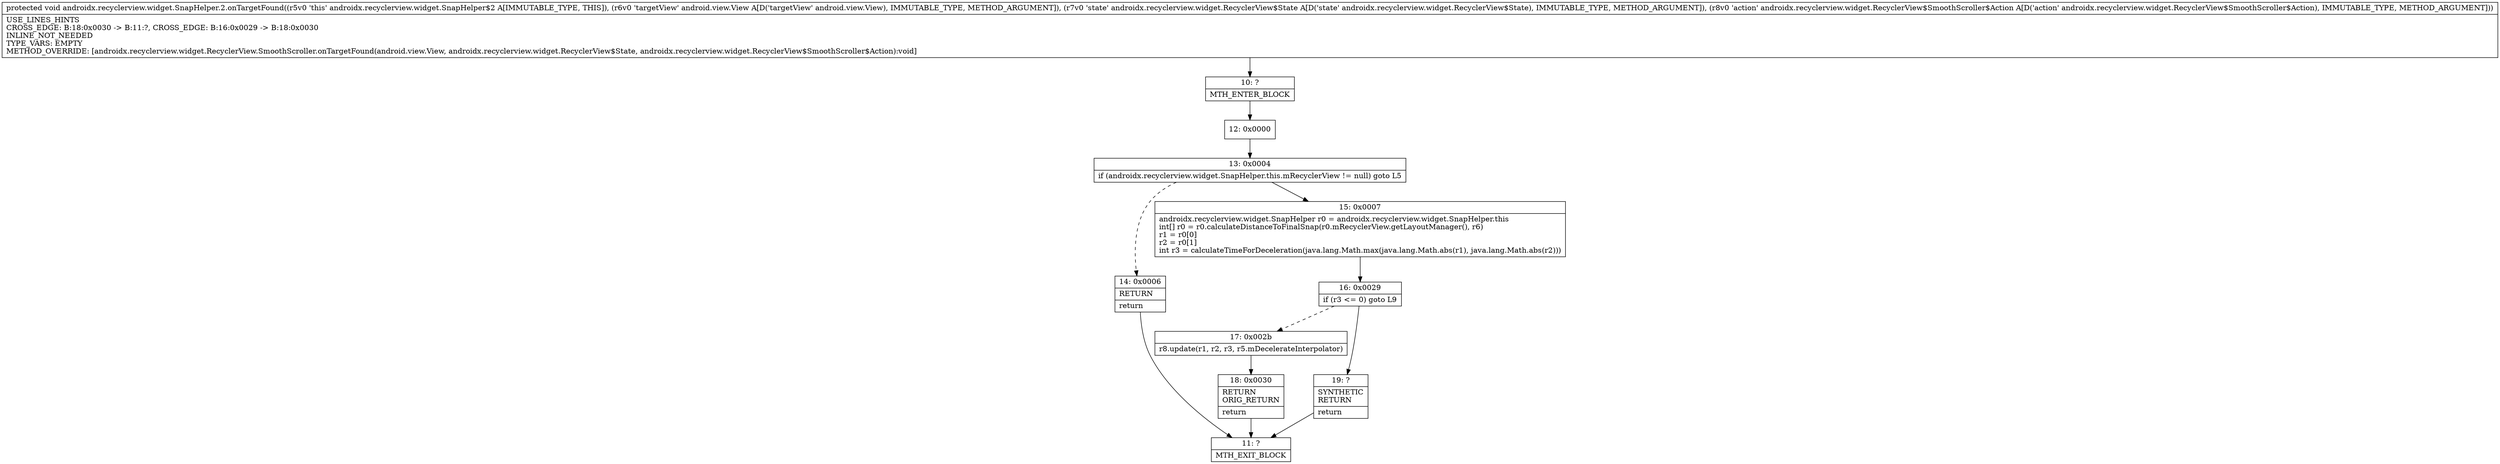 digraph "CFG forandroidx.recyclerview.widget.SnapHelper.2.onTargetFound(Landroid\/view\/View;Landroidx\/recyclerview\/widget\/RecyclerView$State;Landroidx\/recyclerview\/widget\/RecyclerView$SmoothScroller$Action;)V" {
Node_10 [shape=record,label="{10\:\ ?|MTH_ENTER_BLOCK\l}"];
Node_12 [shape=record,label="{12\:\ 0x0000}"];
Node_13 [shape=record,label="{13\:\ 0x0004|if (androidx.recyclerview.widget.SnapHelper.this.mRecyclerView != null) goto L5\l}"];
Node_14 [shape=record,label="{14\:\ 0x0006|RETURN\l|return\l}"];
Node_11 [shape=record,label="{11\:\ ?|MTH_EXIT_BLOCK\l}"];
Node_15 [shape=record,label="{15\:\ 0x0007|androidx.recyclerview.widget.SnapHelper r0 = androidx.recyclerview.widget.SnapHelper.this\lint[] r0 = r0.calculateDistanceToFinalSnap(r0.mRecyclerView.getLayoutManager(), r6)\lr1 = r0[0]\lr2 = r0[1]\lint r3 = calculateTimeForDeceleration(java.lang.Math.max(java.lang.Math.abs(r1), java.lang.Math.abs(r2)))\l}"];
Node_16 [shape=record,label="{16\:\ 0x0029|if (r3 \<= 0) goto L9\l}"];
Node_17 [shape=record,label="{17\:\ 0x002b|r8.update(r1, r2, r3, r5.mDecelerateInterpolator)\l}"];
Node_18 [shape=record,label="{18\:\ 0x0030|RETURN\lORIG_RETURN\l|return\l}"];
Node_19 [shape=record,label="{19\:\ ?|SYNTHETIC\lRETURN\l|return\l}"];
MethodNode[shape=record,label="{protected void androidx.recyclerview.widget.SnapHelper.2.onTargetFound((r5v0 'this' androidx.recyclerview.widget.SnapHelper$2 A[IMMUTABLE_TYPE, THIS]), (r6v0 'targetView' android.view.View A[D('targetView' android.view.View), IMMUTABLE_TYPE, METHOD_ARGUMENT]), (r7v0 'state' androidx.recyclerview.widget.RecyclerView$State A[D('state' androidx.recyclerview.widget.RecyclerView$State), IMMUTABLE_TYPE, METHOD_ARGUMENT]), (r8v0 'action' androidx.recyclerview.widget.RecyclerView$SmoothScroller$Action A[D('action' androidx.recyclerview.widget.RecyclerView$SmoothScroller$Action), IMMUTABLE_TYPE, METHOD_ARGUMENT]))  | USE_LINES_HINTS\lCROSS_EDGE: B:18:0x0030 \-\> B:11:?, CROSS_EDGE: B:16:0x0029 \-\> B:18:0x0030\lINLINE_NOT_NEEDED\lTYPE_VARS: EMPTY\lMETHOD_OVERRIDE: [androidx.recyclerview.widget.RecyclerView.SmoothScroller.onTargetFound(android.view.View, androidx.recyclerview.widget.RecyclerView$State, androidx.recyclerview.widget.RecyclerView$SmoothScroller$Action):void]\l}"];
MethodNode -> Node_10;Node_10 -> Node_12;
Node_12 -> Node_13;
Node_13 -> Node_14[style=dashed];
Node_13 -> Node_15;
Node_14 -> Node_11;
Node_15 -> Node_16;
Node_16 -> Node_17[style=dashed];
Node_16 -> Node_19;
Node_17 -> Node_18;
Node_18 -> Node_11;
Node_19 -> Node_11;
}


